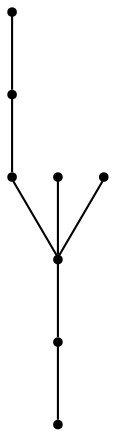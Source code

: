graph {
  node [shape=point,comment="{\"directed\":false,\"doi\":\"10.1007/978-3-642-11805-0_10\",\"figure\":\"10 (5)\"}"]

  v0 [pos="1694.1973299248273,1835.2557064316486"]
  v1 [pos="1657.044718560507,1578.3497793631118"]
  v2 [pos="1657.044718560507,1723.8401606386356"]
  v3 [pos="1635.4036153571549,1686.7016453742979"]
  v4 [pos="1570.3552814394927,1649.5631301099602"]
  v5 [pos="1613.6999999999998,1612.4246466463262"]
  v6 [pos="1613.7,1760.9786759029732"]
  v7 [pos="1570.355281439493,1798.117191167311"]

  v0 -- v1 [id="-1",pos="1694.1973299248273,1835.2557064316486 1657.044718560507,1578.3497793631118 1657.044718560507,1578.3497793631118 1657.044718560507,1578.3497793631118"]
  v4 -- v7 [id="-3",pos="1570.3552814394927,1649.5631301099602 1570.355281439493,1798.117191167311 1570.355281439493,1798.117191167311 1570.355281439493,1798.117191167311"]
  v6 -- v3 [id="-5",pos="1613.7,1760.9786759029732 1635.4036153571549,1686.7016453742979 1635.4036153571549,1686.7016453742979 1635.4036153571549,1686.7016453742979"]
  v5 -- v3 [id="-6",pos="1613.6999999999998,1612.4246466463262 1635.4036153571549,1686.7016453742979 1635.4036153571549,1686.7016453742979 1635.4036153571549,1686.7016453742979"]
  v3 -- v4 [id="-7",pos="1635.4036153571549,1686.7016453742979 1570.3552814394927,1649.5631301099602 1570.3552814394927,1649.5631301099602 1570.3552814394927,1649.5631301099602"]
  v2 -- v3 [id="-8",pos="1657.044718560507,1723.8401606386356 1635.4036153571549,1686.7016453742979 1635.4036153571549,1686.7016453742979 1635.4036153571549,1686.7016453742979"]
  v1 -- v2 [id="-9",pos="1657.044718560507,1578.3497793631118 1657.044718560507,1723.8401606386356 1657.044718560507,1723.8401606386356 1657.044718560507,1723.8401606386356"]
}